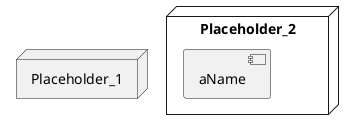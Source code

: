 @startuml
skinparam fixCircleLabelOverlapping true
node Placeholder_2 {
[aName] [[kit-sdq-esda.system#_qGmkwbtpEe6S2aLGq8TqEg]]
}
node Placeholder_1 {
[aName] [[kit-sdq-esda.system#_qGmkwbtpEe6S2aLGq8TqEg]]
}

@enduml

